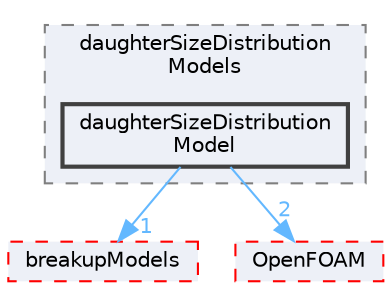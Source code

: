 digraph "src/phaseSystemModels/reactingEuler/multiphaseSystem/populationBalanceModel/daughterSizeDistributionModels/daughterSizeDistributionModel"
{
 // LATEX_PDF_SIZE
  bgcolor="transparent";
  edge [fontname=Helvetica,fontsize=10,labelfontname=Helvetica,labelfontsize=10];
  node [fontname=Helvetica,fontsize=10,shape=box,height=0.2,width=0.4];
  compound=true
  subgraph clusterdir_d2aa69fa5d2fd901f6ac1d7aaeb27a96 {
    graph [ bgcolor="#edf0f7", pencolor="grey50", label="daughterSizeDistribution\lModels", fontname=Helvetica,fontsize=10 style="filled,dashed", URL="dir_d2aa69fa5d2fd901f6ac1d7aaeb27a96.html",tooltip=""]
  dir_9a79028a6fd90c356090559ce9e20a95 [label="daughterSizeDistribution\lModel", fillcolor="#edf0f7", color="grey25", style="filled,bold", URL="dir_9a79028a6fd90c356090559ce9e20a95.html",tooltip=""];
  }
  dir_9b19776d70f92396da45fe173a5a9961 [label="breakupModels", fillcolor="#edf0f7", color="red", style="filled,dashed", URL="dir_9b19776d70f92396da45fe173a5a9961.html",tooltip=""];
  dir_c5473ff19b20e6ec4dfe5c310b3778a8 [label="OpenFOAM", fillcolor="#edf0f7", color="red", style="filled,dashed", URL="dir_c5473ff19b20e6ec4dfe5c310b3778a8.html",tooltip=""];
  dir_9a79028a6fd90c356090559ce9e20a95->dir_9b19776d70f92396da45fe173a5a9961 [headlabel="1", labeldistance=1.5 headhref="dir_000815_000347.html" href="dir_000815_000347.html" color="steelblue1" fontcolor="steelblue1"];
  dir_9a79028a6fd90c356090559ce9e20a95->dir_c5473ff19b20e6ec4dfe5c310b3778a8 [headlabel="2", labeldistance=1.5 headhref="dir_000815_002695.html" href="dir_000815_002695.html" color="steelblue1" fontcolor="steelblue1"];
}
